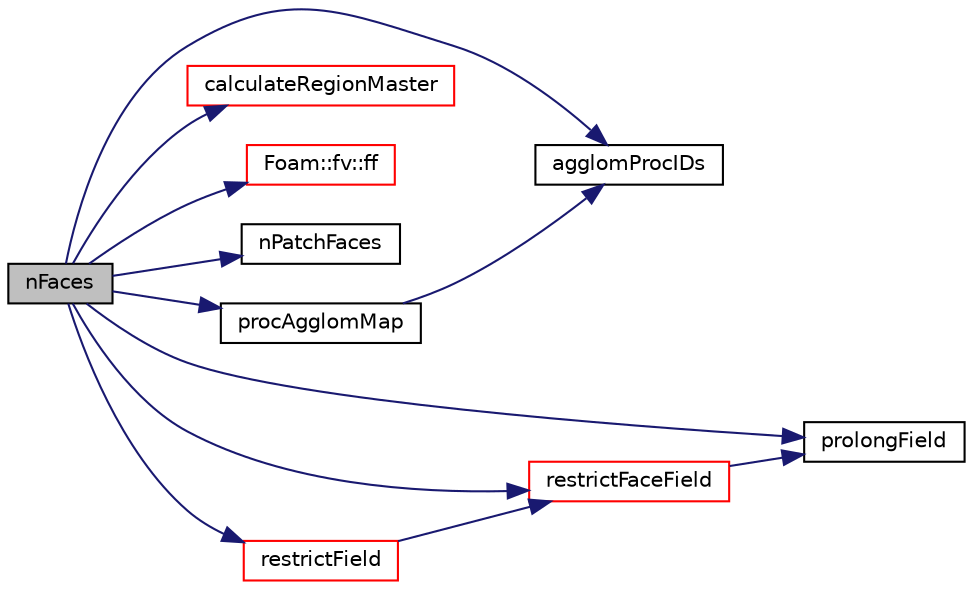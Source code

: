 digraph "nFaces"
{
  bgcolor="transparent";
  edge [fontname="Helvetica",fontsize="10",labelfontname="Helvetica",labelfontsize="10"];
  node [fontname="Helvetica",fontsize="10",shape=record];
  rankdir="LR";
  Node1 [label="nFaces",height=0.2,width=0.4,color="black", fillcolor="grey75", style="filled", fontcolor="black"];
  Node1 -> Node2 [color="midnightblue",fontsize="10",style="solid",fontname="Helvetica"];
  Node2 [label="agglomProcIDs",height=0.2,width=0.4,color="black",URL="$a00896.html#ae4c504f725d2fc7d6399bb16ab901c14",tooltip="Set of processors to agglomerate. Element 0 is the. "];
  Node1 -> Node3 [color="midnightblue",fontsize="10",style="solid",fontname="Helvetica"];
  Node3 [label="calculateRegionMaster",height=0.2,width=0.4,color="red",URL="$a00896.html#a2924c769d07fb681fe84b5036f9977d6",tooltip="Given fine to coarse processor map determine: "];
  Node1 -> Node4 [color="midnightblue",fontsize="10",style="solid",fontname="Helvetica"];
  Node4 [label="Foam::fv::ff",height=0.2,width=0.4,color="red",URL="$a10767.html#ab38421d38a2395d0ae398d03fc20609c"];
  Node1 -> Node5 [color="midnightblue",fontsize="10",style="solid",fontname="Helvetica"];
  Node5 [label="nPatchFaces",height=0.2,width=0.4,color="black",URL="$a00896.html#af5d495fbc90491f3d344aa815d1699a8",tooltip="Return number of coarse patch faces (before processor. "];
  Node1 -> Node6 [color="midnightblue",fontsize="10",style="solid",fontname="Helvetica"];
  Node6 [label="procAgglomMap",height=0.2,width=0.4,color="black",URL="$a00896.html#a6142369afd309ce91e206a9d512f0ead",tooltip="Mapping from processor to agglomerated processor (global, all. "];
  Node6 -> Node2 [color="midnightblue",fontsize="10",style="solid",fontname="Helvetica"];
  Node1 -> Node7 [color="midnightblue",fontsize="10",style="solid",fontname="Helvetica"];
  Node7 [label="prolongField",height=0.2,width=0.4,color="black",URL="$a00896.html#ab4eaa991b9a14a234bcea77e2a4742e7",tooltip="Prolong (interpolate by injection) cell field. "];
  Node1 -> Node8 [color="midnightblue",fontsize="10",style="solid",fontname="Helvetica"];
  Node8 [label="restrictFaceField",height=0.2,width=0.4,color="red",URL="$a00896.html#a82e6823bff41fedcb6ff7f4839509434",tooltip="Restrict (integrate by summation) face field. "];
  Node8 -> Node7 [color="midnightblue",fontsize="10",style="solid",fontname="Helvetica"];
  Node1 -> Node9 [color="midnightblue",fontsize="10",style="solid",fontname="Helvetica"];
  Node9 [label="restrictField",height=0.2,width=0.4,color="red",URL="$a00896.html#ad1f3443c93c5d200abf08cb03502a5e0",tooltip="Restrict (integrate by summation) cell field. "];
  Node9 -> Node8 [color="midnightblue",fontsize="10",style="solid",fontname="Helvetica"];
}
